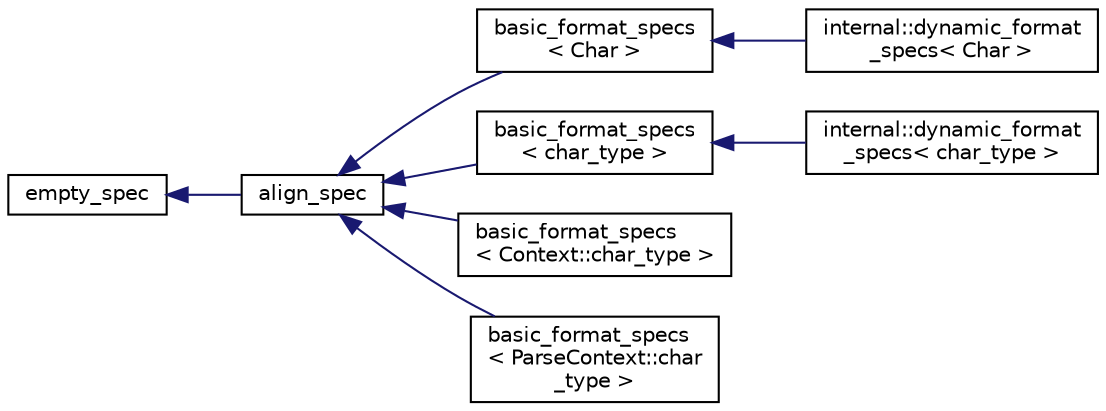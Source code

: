 digraph "Graphical Class Hierarchy"
{
  edge [fontname="Helvetica",fontsize="10",labelfontname="Helvetica",labelfontsize="10"];
  node [fontname="Helvetica",fontsize="10",shape=record];
  rankdir="LR";
  Node1 [label="empty_spec",height=0.2,width=0.4,color="black", fillcolor="white", style="filled",URL="$structempty__spec.html"];
  Node1 -> Node2 [dir="back",color="midnightblue",fontsize="10",style="solid",fontname="Helvetica"];
  Node2 [label="align_spec",height=0.2,width=0.4,color="black", fillcolor="white", style="filled",URL="$structalign__spec.html"];
  Node2 -> Node3 [dir="back",color="midnightblue",fontsize="10",style="solid",fontname="Helvetica"];
  Node3 [label="basic_format_specs\l\< Char \>",height=0.2,width=0.4,color="black", fillcolor="white", style="filled",URL="$classbasic__format__specs.html"];
  Node3 -> Node4 [dir="back",color="midnightblue",fontsize="10",style="solid",fontname="Helvetica"];
  Node4 [label="internal::dynamic_format\l_specs\< Char \>",height=0.2,width=0.4,color="black", fillcolor="white", style="filled",URL="$structinternal_1_1dynamic__format__specs.html"];
  Node2 -> Node5 [dir="back",color="midnightblue",fontsize="10",style="solid",fontname="Helvetica"];
  Node5 [label="basic_format_specs\l\< char_type \>",height=0.2,width=0.4,color="black", fillcolor="white", style="filled",URL="$classbasic__format__specs.html"];
  Node5 -> Node6 [dir="back",color="midnightblue",fontsize="10",style="solid",fontname="Helvetica"];
  Node6 [label="internal::dynamic_format\l_specs\< char_type \>",height=0.2,width=0.4,color="black", fillcolor="white", style="filled",URL="$structinternal_1_1dynamic__format__specs.html"];
  Node2 -> Node7 [dir="back",color="midnightblue",fontsize="10",style="solid",fontname="Helvetica"];
  Node7 [label="basic_format_specs\l\< Context::char_type \>",height=0.2,width=0.4,color="black", fillcolor="white", style="filled",URL="$classbasic__format__specs.html"];
  Node2 -> Node8 [dir="back",color="midnightblue",fontsize="10",style="solid",fontname="Helvetica"];
  Node8 [label="basic_format_specs\l\< ParseContext::char\l_type \>",height=0.2,width=0.4,color="black", fillcolor="white", style="filled",URL="$classbasic__format__specs.html"];
}
